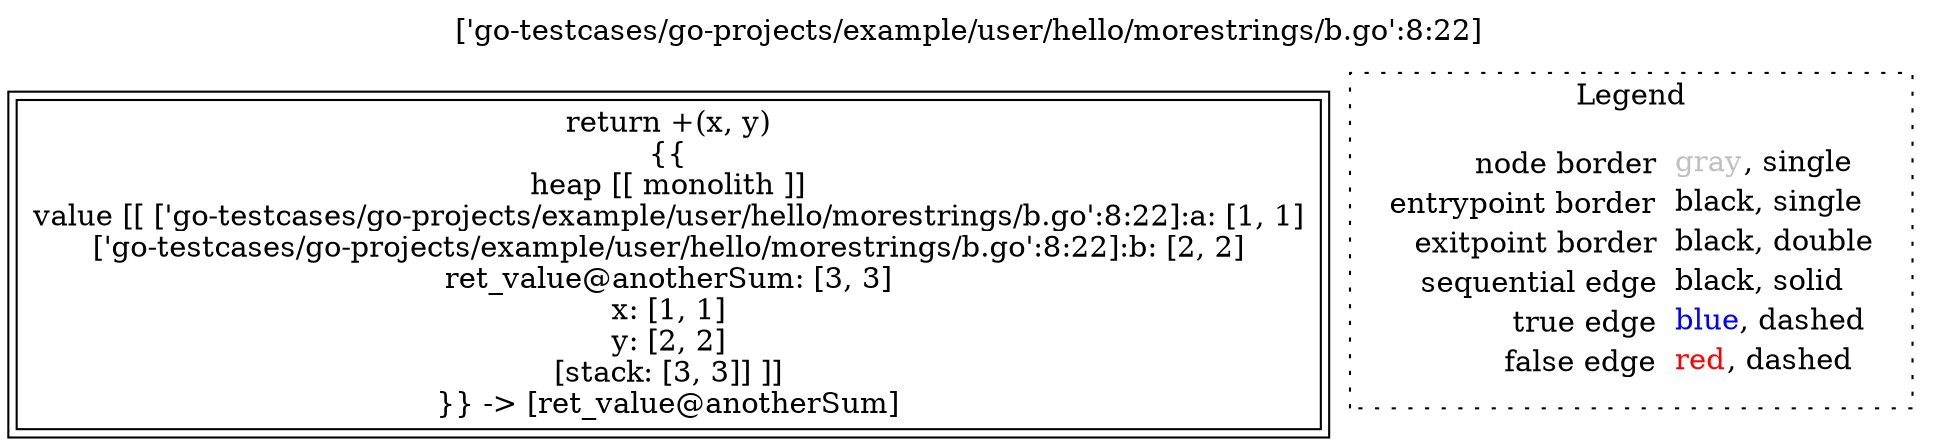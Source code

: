 digraph {
	labelloc="t";
	label="['go-testcases/go-projects/example/user/hello/morestrings/b.go':8:22]";
	"node0" [shape="rect",color="black",peripheries="2",label=<return +(x, y)<BR/>{{<BR/>heap [[ monolith ]]<BR/>value [[ ['go-testcases/go-projects/example/user/hello/morestrings/b.go':8:22]:a: [1, 1]<BR/>['go-testcases/go-projects/example/user/hello/morestrings/b.go':8:22]:b: [2, 2]<BR/>ret_value@anotherSum: [3, 3]<BR/>x: [1, 1]<BR/>y: [2, 2]<BR/>[stack: [3, 3]] ]]<BR/>}} -&gt; [ret_value@anotherSum]>];
subgraph cluster_legend {
	label="Legend";
	style=dotted;
	node [shape=plaintext];
	"legend" [label=<<table border="0" cellpadding="2" cellspacing="0" cellborder="0"><tr><td align="right">node border&nbsp;</td><td align="left"><font color="gray">gray</font>, single</td></tr><tr><td align="right">entrypoint border&nbsp;</td><td align="left"><font color="black">black</font>, single</td></tr><tr><td align="right">exitpoint border&nbsp;</td><td align="left"><font color="black">black</font>, double</td></tr><tr><td align="right">sequential edge&nbsp;</td><td align="left"><font color="black">black</font>, solid</td></tr><tr><td align="right">true edge&nbsp;</td><td align="left"><font color="blue">blue</font>, dashed</td></tr><tr><td align="right">false edge&nbsp;</td><td align="left"><font color="red">red</font>, dashed</td></tr></table>>];
}

}
